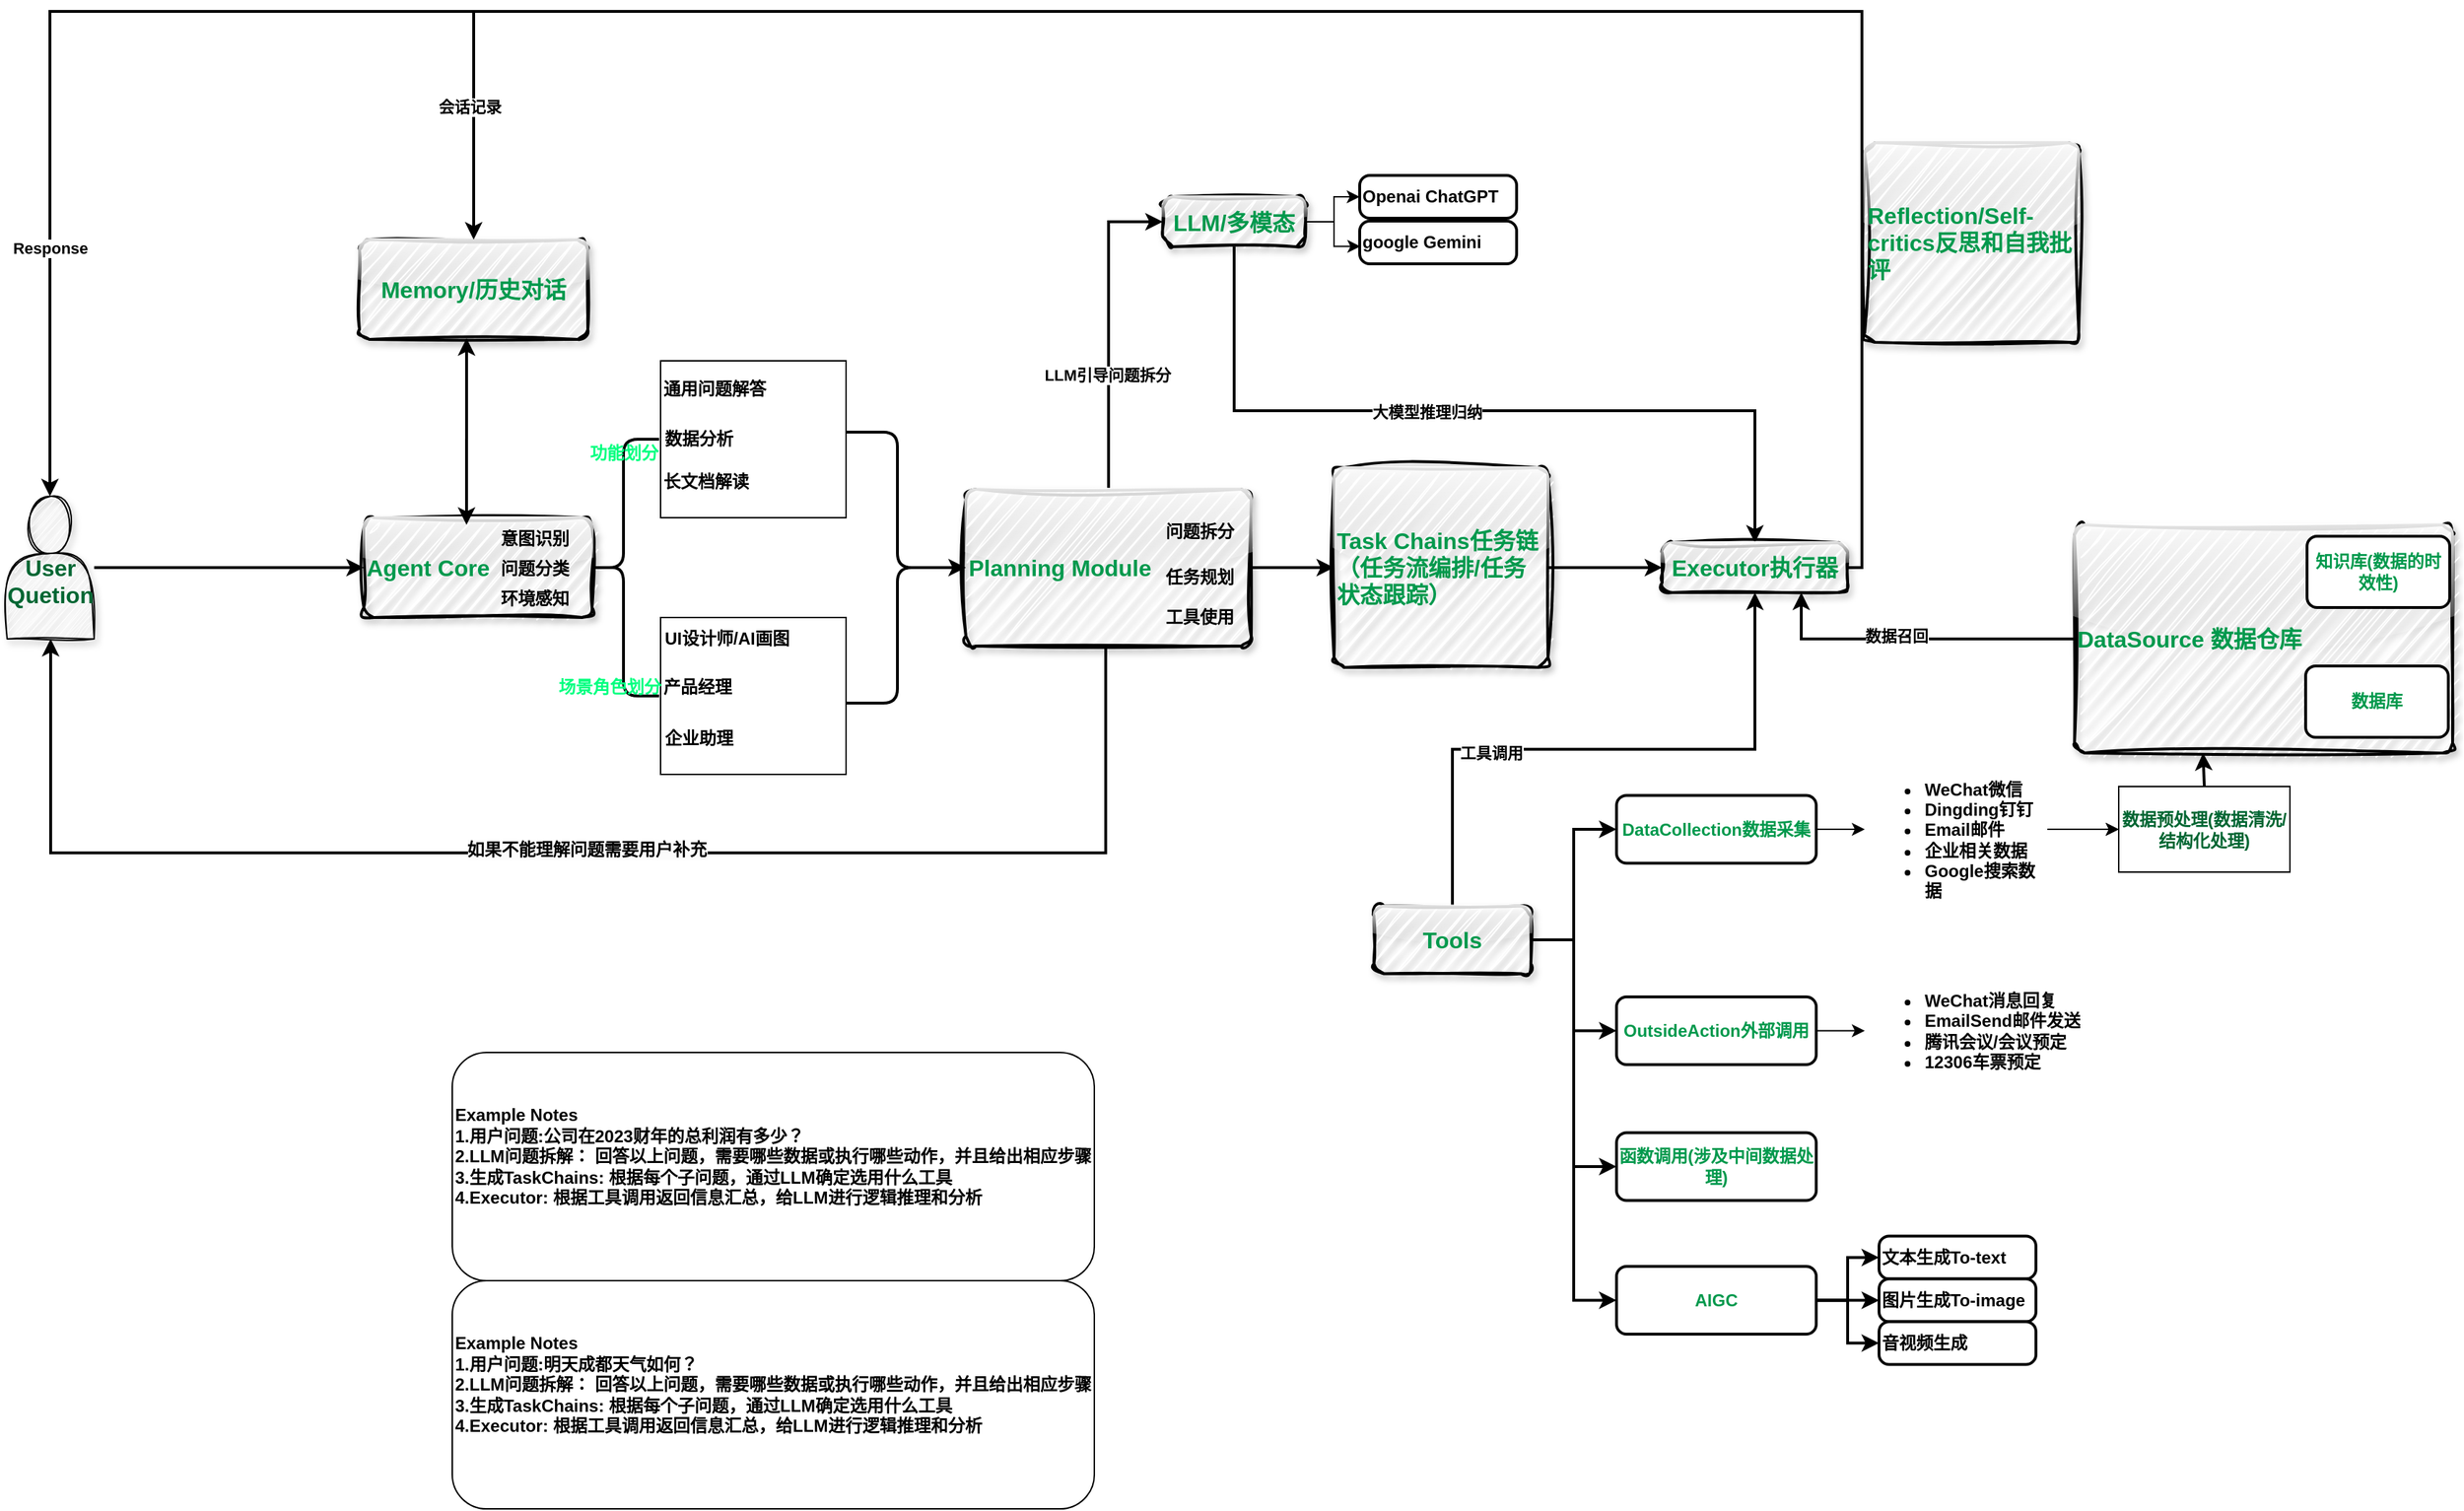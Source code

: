 <mxfile version="22.1.2" type="device">
  <diagram name="Page-1" id="74b105a0-9070-1c63-61bc-23e55f88626e">
    <mxGraphModel dx="2185" dy="1265" grid="1" gridSize="10" guides="1" tooltips="1" connect="1" arrows="1" fold="1" page="1" pageScale="1.5" pageWidth="1169" pageHeight="826" background="none" math="0" shadow="0">
      <root>
        <mxCell id="0" style=";html=1;" />
        <mxCell id="1" style=";html=1;" parent="0" />
        <mxCell id="GPkx3rv-vu-UmrElEh21-9" value="" style="ellipse;whiteSpace=wrap;html=1;align=center;aspect=fixed;fillColor=none;strokeColor=none;resizable=0;perimeter=centerPerimeter;rotatable=0;allowArrows=0;points=[];outlineConnect=1;" parent="1" vertex="1">
          <mxGeometry x="958" y="515" width="10" height="10" as="geometry" />
        </mxCell>
        <mxCell id="GPkx3rv-vu-UmrElEh21-54" style="edgeStyle=orthogonalEdgeStyle;rounded=0;orthogonalLoop=1;jettySize=auto;html=1;entryX=0;entryY=0.5;entryDx=0;entryDy=0;strokeWidth=2;" parent="1" source="GPkx3rv-vu-UmrElEh21-30" target="GPkx3rv-vu-UmrElEh21-31" edge="1">
          <mxGeometry relative="1" as="geometry" />
        </mxCell>
        <mxCell id="GPkx3rv-vu-UmrElEh21-30" value="&lt;font color=&quot;#006633&quot; style=&quot;font-size: 16px;&quot;&gt;&lt;b&gt;&lt;br&gt;User Quetion&lt;/b&gt;&lt;/font&gt;" style="shape=actor;whiteSpace=wrap;html=1;fillStyle=hachure;sketch=1;curveFitting=1;jiggle=2;shadow=1;" parent="1" vertex="1">
          <mxGeometry x="340" y="410" width="61" height="100" as="geometry" />
        </mxCell>
        <mxCell id="GPkx3rv-vu-UmrElEh21-31" value="&lt;b&gt;&lt;font style=&quot;font-size: 16px;&quot; color=&quot;#00994d&quot;&gt;Agent Core&lt;/font&gt;&lt;/b&gt;" style="rounded=1;whiteSpace=wrap;html=1;absoluteArcSize=1;arcSize=14;strokeWidth=2;align=left;shadow=1;glass=1;sketch=1;curveFitting=1;jiggle=2;gradientColor=none;fillStyle=hachure;" parent="1" vertex="1">
          <mxGeometry x="590" y="425" width="160" height="70" as="geometry" />
        </mxCell>
        <mxCell id="GPkx3rv-vu-UmrElEh21-35" value="&lt;b&gt;意图识别&lt;/b&gt;" style="text;html=1;strokeColor=none;fillColor=none;align=center;verticalAlign=middle;whiteSpace=wrap;rounded=0;" parent="1" vertex="1">
          <mxGeometry x="685" y="430" width="50" height="20" as="geometry" />
        </mxCell>
        <mxCell id="GPkx3rv-vu-UmrElEh21-37" value="&lt;b&gt;问题分类&lt;/b&gt;" style="text;html=1;strokeColor=none;fillColor=none;align=center;verticalAlign=middle;whiteSpace=wrap;rounded=0;" parent="1" vertex="1">
          <mxGeometry x="685" y="451" width="50" height="20" as="geometry" />
        </mxCell>
        <mxCell id="GPkx3rv-vu-UmrElEh21-46" value="" style="verticalLabelPosition=bottom;verticalAlign=top;html=1;shape=mxgraph.basic.rect;fillColor2=none;strokeWidth=1;size=20;indent=5;" parent="1" vertex="1">
          <mxGeometry x="798" y="315" width="130" height="110" as="geometry" />
        </mxCell>
        <mxCell id="GPkx3rv-vu-UmrElEh21-47" value="&lt;b&gt;通用问题解答&lt;/b&gt;" style="text;html=1;strokeColor=none;fillColor=none;align=left;verticalAlign=middle;whiteSpace=wrap;rounded=0;" parent="1" vertex="1">
          <mxGeometry x="798" y="320" width="90" height="30" as="geometry" />
        </mxCell>
        <mxCell id="GPkx3rv-vu-UmrElEh21-48" value="&lt;b&gt;数据分析&lt;/b&gt;" style="text;html=1;strokeColor=none;fillColor=none;align=left;verticalAlign=middle;whiteSpace=wrap;rounded=0;" parent="1" vertex="1">
          <mxGeometry x="799" y="355" width="90" height="30" as="geometry" />
        </mxCell>
        <mxCell id="GPkx3rv-vu-UmrElEh21-49" value="&lt;b&gt;长文档解读&lt;/b&gt;" style="text;html=1;strokeColor=none;fillColor=none;align=left;verticalAlign=middle;whiteSpace=wrap;rounded=0;" parent="1" vertex="1">
          <mxGeometry x="798" y="385" width="90" height="30" as="geometry" />
        </mxCell>
        <mxCell id="GPkx3rv-vu-UmrElEh21-50" value="" style="verticalLabelPosition=bottom;verticalAlign=top;html=1;shape=mxgraph.basic.rect;fillColor2=none;strokeWidth=1;size=20;indent=5;" parent="1" vertex="1">
          <mxGeometry x="798" y="495" width="130" height="110" as="geometry" />
        </mxCell>
        <mxCell id="GPkx3rv-vu-UmrElEh21-51" value="&lt;b&gt;UI设计师/AI画图&lt;/b&gt;" style="text;html=1;strokeColor=none;fillColor=none;align=left;verticalAlign=middle;whiteSpace=wrap;rounded=0;" parent="1" vertex="1">
          <mxGeometry x="799" y="495" width="90" height="30" as="geometry" />
        </mxCell>
        <mxCell id="GPkx3rv-vu-UmrElEh21-52" value="&lt;b&gt;产品经理&lt;/b&gt;" style="text;html=1;strokeColor=none;fillColor=none;align=left;verticalAlign=middle;whiteSpace=wrap;rounded=0;" parent="1" vertex="1">
          <mxGeometry x="798" y="528.75" width="90" height="30" as="geometry" />
        </mxCell>
        <mxCell id="GPkx3rv-vu-UmrElEh21-53" value="&lt;b&gt;企业助理&lt;/b&gt;" style="text;html=1;strokeColor=none;fillColor=none;align=left;verticalAlign=middle;whiteSpace=wrap;rounded=0;" parent="1" vertex="1">
          <mxGeometry x="799" y="565" width="90" height="30" as="geometry" />
        </mxCell>
        <mxCell id="GPkx3rv-vu-UmrElEh21-58" value="" style="shape=curlyBracket;whiteSpace=wrap;html=1;rounded=1;labelPosition=left;verticalLabelPosition=middle;align=right;verticalAlign=middle;strokeWidth=2;" parent="1" vertex="1">
          <mxGeometry x="747" y="370" width="50" height="180" as="geometry" />
        </mxCell>
        <mxCell id="GPkx3rv-vu-UmrElEh21-68" style="edgeStyle=orthogonalEdgeStyle;rounded=0;orthogonalLoop=1;jettySize=auto;html=1;exitX=0.1;exitY=0.5;exitDx=0;exitDy=0;exitPerimeter=0;entryX=0;entryY=0.5;entryDx=0;entryDy=0;strokeWidth=2;" parent="1" source="GPkx3rv-vu-UmrElEh21-60" target="GPkx3rv-vu-UmrElEh21-65" edge="1">
          <mxGeometry relative="1" as="geometry" />
        </mxCell>
        <mxCell id="GPkx3rv-vu-UmrElEh21-60" value="" style="shape=curlyBracket;whiteSpace=wrap;html=1;rounded=1;flipH=1;labelPosition=right;verticalLabelPosition=middle;align=left;verticalAlign=middle;strokeWidth=2;" parent="1" vertex="1">
          <mxGeometry x="928" y="365" width="72" height="190" as="geometry" />
        </mxCell>
        <mxCell id="GPkx3rv-vu-UmrElEh21-78" style="edgeStyle=orthogonalEdgeStyle;rounded=0;orthogonalLoop=1;jettySize=auto;html=1;exitX=1;exitY=0.5;exitDx=0;exitDy=0;entryX=0;entryY=0.5;entryDx=0;entryDy=0;strokeWidth=2;" parent="1" source="GPkx3rv-vu-UmrElEh21-65" target="GPkx3rv-vu-UmrElEh21-77" edge="1">
          <mxGeometry relative="1" as="geometry" />
        </mxCell>
        <mxCell id="GPkx3rv-vu-UmrElEh21-87" style="edgeStyle=orthogonalEdgeStyle;rounded=0;orthogonalLoop=1;jettySize=auto;html=1;exitX=0.5;exitY=0;exitDx=0;exitDy=0;entryX=0;entryY=0.5;entryDx=0;entryDy=0;strokeWidth=2;" parent="1" source="GPkx3rv-vu-UmrElEh21-65" target="GPkx3rv-vu-UmrElEh21-79" edge="1">
          <mxGeometry relative="1" as="geometry" />
        </mxCell>
        <mxCell id="GPkx3rv-vu-UmrElEh21-88" value="&lt;b&gt;LLM引导问题拆分&lt;/b&gt;" style="edgeLabel;html=1;align=center;verticalAlign=middle;resizable=0;points=[];" parent="GPkx3rv-vu-UmrElEh21-87" vertex="1" connectable="0">
          <mxGeometry x="-0.291" y="1" relative="1" as="geometry">
            <mxPoint as="offset" />
          </mxGeometry>
        </mxCell>
        <mxCell id="ScCKbRd86QigotnaiVYS-23" style="edgeStyle=orthogonalEdgeStyle;rounded=0;orthogonalLoop=1;jettySize=auto;html=1;entryX=0.5;entryY=1;entryDx=0;entryDy=0;strokeWidth=2;" parent="1" source="GPkx3rv-vu-UmrElEh21-65" target="GPkx3rv-vu-UmrElEh21-30" edge="1">
          <mxGeometry relative="1" as="geometry">
            <Array as="points">
              <mxPoint x="1110" y="660" />
              <mxPoint x="371" y="660" />
            </Array>
          </mxGeometry>
        </mxCell>
        <mxCell id="ScCKbRd86QigotnaiVYS-24" value="&lt;b style=&quot;border-color: var(--border-color); font-size: 12px; background-color: rgb(251, 251, 251);&quot;&gt;如果不能理解问题需要用户补充&lt;/b&gt;" style="edgeLabel;html=1;align=center;verticalAlign=middle;resizable=0;points=[];" parent="ScCKbRd86QigotnaiVYS-23" vertex="1" connectable="0">
          <mxGeometry x="-0.016" y="-2" relative="1" as="geometry">
            <mxPoint as="offset" />
          </mxGeometry>
        </mxCell>
        <mxCell id="GPkx3rv-vu-UmrElEh21-65" value="&lt;b&gt;&lt;font style=&quot;font-size: 16px;&quot; color=&quot;#00994d&quot;&gt;Planning Module&lt;/font&gt;&lt;/b&gt;" style="rounded=1;whiteSpace=wrap;html=1;absoluteArcSize=1;arcSize=14;strokeWidth=2;align=left;glass=1;sketch=1;curveFitting=1;jiggle=2;shadow=1;fillStyle=hachure;" parent="1" vertex="1">
          <mxGeometry x="1012" y="405" width="200" height="110" as="geometry" />
        </mxCell>
        <mxCell id="GPkx3rv-vu-UmrElEh21-66" value="&lt;b&gt;问题拆分&lt;/b&gt;" style="text;html=1;strokeColor=none;fillColor=none;align=left;verticalAlign=middle;whiteSpace=wrap;rounded=0;" parent="1" vertex="1">
          <mxGeometry x="1150" y="420" width="50" height="30" as="geometry" />
        </mxCell>
        <mxCell id="GPkx3rv-vu-UmrElEh21-67" value="&lt;b&gt;任务规划&lt;/b&gt;" style="text;html=1;strokeColor=none;fillColor=none;align=left;verticalAlign=middle;whiteSpace=wrap;rounded=0;" parent="1" vertex="1">
          <mxGeometry x="1150" y="452" width="50" height="30" as="geometry" />
        </mxCell>
        <mxCell id="GPkx3rv-vu-UmrElEh21-70" value="&lt;b&gt;&lt;font color=&quot;#00ff80&quot;&gt;功能划分&lt;/font&gt;&lt;/b&gt;" style="text;html=1;align=center;verticalAlign=middle;resizable=0;points=[];autosize=1;strokeColor=none;fillColor=none;" parent="1" vertex="1">
          <mxGeometry x="737" y="365" width="70" height="30" as="geometry" />
        </mxCell>
        <mxCell id="GPkx3rv-vu-UmrElEh21-72" value="&lt;font color=&quot;#00ff80&quot;&gt;&lt;b&gt;场景角色划分&lt;/b&gt;&lt;/font&gt;" style="text;html=1;align=center;verticalAlign=middle;resizable=0;points=[];autosize=1;strokeColor=none;fillColor=none;" parent="1" vertex="1">
          <mxGeometry x="712" y="528.75" width="100" height="30" as="geometry" />
        </mxCell>
        <mxCell id="GPkx3rv-vu-UmrElEh21-73" value="&lt;b&gt;&lt;font style=&quot;font-size: 16px;&quot; color=&quot;#00994d&quot;&gt;Memory/历史对话&lt;/font&gt;&lt;/b&gt;" style="rounded=1;whiteSpace=wrap;html=1;absoluteArcSize=1;arcSize=14;strokeWidth=2;align=center;sketch=1;curveFitting=1;jiggle=2;glass=1;shadow=1;fillStyle=hachure;" parent="1" vertex="1">
          <mxGeometry x="587" y="230" width="160" height="70" as="geometry" />
        </mxCell>
        <mxCell id="GPkx3rv-vu-UmrElEh21-75" value="" style="endArrow=classic;startArrow=classic;html=1;rounded=0;entryX=0.469;entryY=0.988;entryDx=0;entryDy=0;entryPerimeter=0;strokeWidth=2;" parent="1" target="GPkx3rv-vu-UmrElEh21-73" edge="1">
          <mxGeometry width="50" height="50" relative="1" as="geometry">
            <mxPoint x="662" y="430" as="sourcePoint" />
            <mxPoint x="680" y="300" as="targetPoint" />
          </mxGeometry>
        </mxCell>
        <mxCell id="GPkx3rv-vu-UmrElEh21-92" style="edgeStyle=orthogonalEdgeStyle;rounded=0;orthogonalLoop=1;jettySize=auto;html=1;entryX=0;entryY=0.5;entryDx=0;entryDy=0;strokeWidth=2;" parent="1" source="GPkx3rv-vu-UmrElEh21-77" target="GPkx3rv-vu-UmrElEh21-90" edge="1">
          <mxGeometry relative="1" as="geometry" />
        </mxCell>
        <mxCell id="GPkx3rv-vu-UmrElEh21-77" value="&lt;font size=&quot;1&quot; color=&quot;#00994d&quot;&gt;&lt;b style=&quot;font-size: 16px;&quot;&gt;Task Chains任务链（任务流编排/任务状态跟踪）&lt;/b&gt;&lt;/font&gt;" style="rounded=1;whiteSpace=wrap;html=1;absoluteArcSize=1;arcSize=14;strokeWidth=2;align=left;sketch=1;curveFitting=1;jiggle=2;glass=1;shadow=1;fillStyle=hachure;" parent="1" vertex="1">
          <mxGeometry x="1270" y="390" width="150" height="140" as="geometry" />
        </mxCell>
        <mxCell id="GPkx3rv-vu-UmrElEh21-122" style="edgeStyle=orthogonalEdgeStyle;rounded=0;orthogonalLoop=1;jettySize=auto;html=1;exitX=1;exitY=0.5;exitDx=0;exitDy=0;entryX=0;entryY=0.5;entryDx=0;entryDy=0;" parent="1" source="GPkx3rv-vu-UmrElEh21-79" target="GPkx3rv-vu-UmrElEh21-82" edge="1">
          <mxGeometry relative="1" as="geometry" />
        </mxCell>
        <mxCell id="GPkx3rv-vu-UmrElEh21-149" style="edgeStyle=orthogonalEdgeStyle;rounded=0;orthogonalLoop=1;jettySize=auto;html=1;entryX=0.5;entryY=0;entryDx=0;entryDy=0;strokeWidth=2;" parent="1" source="GPkx3rv-vu-UmrElEh21-79" target="GPkx3rv-vu-UmrElEh21-90" edge="1">
          <mxGeometry relative="1" as="geometry">
            <Array as="points">
              <mxPoint x="1200" y="350" />
              <mxPoint x="1565" y="350" />
            </Array>
          </mxGeometry>
        </mxCell>
        <mxCell id="GPkx3rv-vu-UmrElEh21-150" value="&lt;b&gt;大模型推理归纳&lt;/b&gt;" style="edgeLabel;html=1;align=center;verticalAlign=middle;resizable=0;points=[];" parent="GPkx3rv-vu-UmrElEh21-149" vertex="1" connectable="0">
          <mxGeometry x="-0.127" y="-1" relative="1" as="geometry">
            <mxPoint as="offset" />
          </mxGeometry>
        </mxCell>
        <mxCell id="GPkx3rv-vu-UmrElEh21-79" value="&lt;font size=&quot;1&quot; color=&quot;#00994d&quot;&gt;&lt;b style=&quot;font-size: 16px;&quot;&gt;LLM/多模态&lt;/b&gt;&lt;/font&gt;" style="rounded=1;whiteSpace=wrap;html=1;absoluteArcSize=1;arcSize=14;strokeWidth=2;align=center;sketch=1;curveFitting=1;jiggle=2;glass=1;shadow=1;fillStyle=hachure;" parent="1" vertex="1">
          <mxGeometry x="1150" y="200" width="100" height="35" as="geometry" />
        </mxCell>
        <mxCell id="GPkx3rv-vu-UmrElEh21-82" value="&lt;b&gt;Openai ChatGPT&lt;/b&gt;" style="rounded=1;whiteSpace=wrap;html=1;absoluteArcSize=1;arcSize=14;strokeWidth=2;align=left;" parent="1" vertex="1">
          <mxGeometry x="1288" y="185" width="110" height="30" as="geometry" />
        </mxCell>
        <mxCell id="GPkx3rv-vu-UmrElEh21-83" value="&lt;b&gt;google Gemini&lt;/b&gt;" style="rounded=1;whiteSpace=wrap;html=1;absoluteArcSize=1;arcSize=14;strokeWidth=2;align=left;" parent="1" vertex="1">
          <mxGeometry x="1288" y="217" width="110" height="30" as="geometry" />
        </mxCell>
        <mxCell id="ScCKbRd86QigotnaiVYS-7" style="edgeStyle=orthogonalEdgeStyle;rounded=0;orthogonalLoop=1;jettySize=auto;html=1;entryX=0.5;entryY=0;entryDx=0;entryDy=0;strokeWidth=2;" parent="1" source="GPkx3rv-vu-UmrElEh21-90" target="GPkx3rv-vu-UmrElEh21-30" edge="1">
          <mxGeometry relative="1" as="geometry">
            <mxPoint x="1740" y="10" as="targetPoint" />
            <Array as="points">
              <mxPoint x="1640" y="460" />
              <mxPoint x="1640" y="70" />
              <mxPoint x="370" y="70" />
              <mxPoint x="370" y="410" />
            </Array>
          </mxGeometry>
        </mxCell>
        <mxCell id="ScCKbRd86QigotnaiVYS-10" value="&lt;b&gt;Response&lt;/b&gt;" style="edgeLabel;html=1;align=center;verticalAlign=middle;resizable=0;points=[];" parent="ScCKbRd86QigotnaiVYS-7" vertex="1" connectable="0">
          <mxGeometry x="0.826" relative="1" as="geometry">
            <mxPoint as="offset" />
          </mxGeometry>
        </mxCell>
        <mxCell id="ScCKbRd86QigotnaiVYS-8" style="edgeStyle=orthogonalEdgeStyle;rounded=0;orthogonalLoop=1;jettySize=auto;html=1;exitX=1;exitY=0.5;exitDx=0;exitDy=0;entryX=0.5;entryY=0;entryDx=0;entryDy=0;strokeWidth=2;" parent="1" source="GPkx3rv-vu-UmrElEh21-90" target="GPkx3rv-vu-UmrElEh21-73" edge="1">
          <mxGeometry relative="1" as="geometry">
            <Array as="points">
              <mxPoint x="1640" y="460" />
              <mxPoint x="1640" y="70" />
              <mxPoint x="667" y="70" />
            </Array>
          </mxGeometry>
        </mxCell>
        <mxCell id="ScCKbRd86QigotnaiVYS-9" value="&lt;b&gt;会话记录&lt;/b&gt;" style="edgeLabel;html=1;align=center;verticalAlign=middle;resizable=0;points=[];" parent="ScCKbRd86QigotnaiVYS-8" vertex="1" connectable="0">
          <mxGeometry x="0.878" y="-3" relative="1" as="geometry">
            <mxPoint as="offset" />
          </mxGeometry>
        </mxCell>
        <mxCell id="GPkx3rv-vu-UmrElEh21-90" value="&lt;font size=&quot;1&quot; color=&quot;#00994d&quot;&gt;&lt;b style=&quot;font-size: 16px;&quot;&gt;Executor执行器&lt;/b&gt;&lt;/font&gt;" style="rounded=1;whiteSpace=wrap;html=1;absoluteArcSize=1;arcSize=14;strokeWidth=2;align=center;sketch=1;curveFitting=1;jiggle=2;glass=1;shadow=1;fillStyle=hachure;" parent="1" vertex="1">
          <mxGeometry x="1500" y="442.5" width="130" height="35" as="geometry" />
        </mxCell>
        <mxCell id="ScCKbRd86QigotnaiVYS-3" style="edgeStyle=orthogonalEdgeStyle;rounded=0;orthogonalLoop=1;jettySize=auto;html=1;entryX=0.75;entryY=1;entryDx=0;entryDy=0;strokeWidth=2;" parent="1" source="GPkx3rv-vu-UmrElEh21-94" target="GPkx3rv-vu-UmrElEh21-90" edge="1">
          <mxGeometry relative="1" as="geometry" />
        </mxCell>
        <mxCell id="ScCKbRd86QigotnaiVYS-4" value="&lt;b&gt;数据召回&lt;/b&gt;" style="edgeLabel;html=1;align=center;verticalAlign=middle;resizable=0;points=[];" parent="ScCKbRd86QigotnaiVYS-3" vertex="1" connectable="0">
          <mxGeometry x="0.122" y="-2" relative="1" as="geometry">
            <mxPoint as="offset" />
          </mxGeometry>
        </mxCell>
        <mxCell id="GPkx3rv-vu-UmrElEh21-94" value="&lt;font size=&quot;1&quot; color=&quot;#00994d&quot;&gt;&lt;b style=&quot;font-size: 16px;&quot;&gt;DataSource 数据仓库&lt;/b&gt;&lt;/font&gt;" style="rounded=1;whiteSpace=wrap;html=1;absoluteArcSize=1;arcSize=14;strokeWidth=2;align=left;glass=1;sketch=1;curveFitting=1;jiggle=2;shadow=1;fillColor=default;fillStyle=hachure;" parent="1" vertex="1">
          <mxGeometry x="1789" y="430" width="265" height="160" as="geometry" />
        </mxCell>
        <mxCell id="GPkx3rv-vu-UmrElEh21-96" value="&lt;font color=&quot;#00994d&quot;&gt;&lt;b&gt;知识库(数据的时效性)&lt;/b&gt;&lt;/font&gt;" style="rounded=1;whiteSpace=wrap;html=1;absoluteArcSize=1;arcSize=14;strokeWidth=2;align=center;" parent="1" vertex="1">
          <mxGeometry x="1952" y="438" width="100" height="50" as="geometry" />
        </mxCell>
        <mxCell id="GPkx3rv-vu-UmrElEh21-97" value="&lt;font color=&quot;#00994d&quot;&gt;&lt;b&gt;数据库&lt;/b&gt;&lt;/font&gt;" style="rounded=1;whiteSpace=wrap;html=1;absoluteArcSize=1;arcSize=14;strokeWidth=2;align=center;" parent="1" vertex="1">
          <mxGeometry x="1951" y="529" width="100" height="50" as="geometry" />
        </mxCell>
        <mxCell id="GPkx3rv-vu-UmrElEh21-127" style="edgeStyle=orthogonalEdgeStyle;rounded=0;orthogonalLoop=1;jettySize=auto;html=1;exitX=1;exitY=0.5;exitDx=0;exitDy=0;entryX=0;entryY=0.5;entryDx=0;entryDy=0;strokeWidth=2;" parent="1" source="GPkx3rv-vu-UmrElEh21-98" target="GPkx3rv-vu-UmrElEh21-99" edge="1">
          <mxGeometry relative="1" as="geometry" />
        </mxCell>
        <mxCell id="GPkx3rv-vu-UmrElEh21-128" style="edgeStyle=orthogonalEdgeStyle;rounded=0;orthogonalLoop=1;jettySize=auto;html=1;entryX=0;entryY=0.5;entryDx=0;entryDy=0;strokeWidth=2;" parent="1" source="GPkx3rv-vu-UmrElEh21-98" target="GPkx3rv-vu-UmrElEh21-109" edge="1">
          <mxGeometry relative="1" as="geometry" />
        </mxCell>
        <mxCell id="GPkx3rv-vu-UmrElEh21-147" style="edgeStyle=orthogonalEdgeStyle;rounded=0;orthogonalLoop=1;jettySize=auto;html=1;exitX=0.5;exitY=0;exitDx=0;exitDy=0;entryX=0.5;entryY=1;entryDx=0;entryDy=0;strokeWidth=2;" parent="1" source="GPkx3rv-vu-UmrElEh21-98" target="GPkx3rv-vu-UmrElEh21-90" edge="1">
          <mxGeometry relative="1" as="geometry" />
        </mxCell>
        <mxCell id="GPkx3rv-vu-UmrElEh21-148" value="&lt;b&gt;工具调用&lt;/b&gt;" style="edgeLabel;html=1;align=center;verticalAlign=middle;resizable=0;points=[];" parent="GPkx3rv-vu-UmrElEh21-147" vertex="1" connectable="0">
          <mxGeometry x="-0.366" y="-2" relative="1" as="geometry">
            <mxPoint as="offset" />
          </mxGeometry>
        </mxCell>
        <mxCell id="ScCKbRd86QigotnaiVYS-2" style="edgeStyle=orthogonalEdgeStyle;rounded=0;orthogonalLoop=1;jettySize=auto;html=1;entryX=0;entryY=0.5;entryDx=0;entryDy=0;strokeWidth=2;" parent="1" source="GPkx3rv-vu-UmrElEh21-98" target="ScCKbRd86QigotnaiVYS-1" edge="1">
          <mxGeometry relative="1" as="geometry" />
        </mxCell>
        <mxCell id="ScCKbRd86QigotnaiVYS-12" style="edgeStyle=orthogonalEdgeStyle;rounded=0;orthogonalLoop=1;jettySize=auto;html=1;entryX=0;entryY=0.5;entryDx=0;entryDy=0;strokeWidth=2;" parent="1" source="GPkx3rv-vu-UmrElEh21-98" target="ScCKbRd86QigotnaiVYS-11" edge="1">
          <mxGeometry relative="1" as="geometry" />
        </mxCell>
        <mxCell id="GPkx3rv-vu-UmrElEh21-98" value="&lt;font size=&quot;1&quot; color=&quot;#00994d&quot;&gt;&lt;b style=&quot;font-size: 16px;&quot;&gt;Tools&lt;/b&gt;&lt;/font&gt;" style="rounded=1;whiteSpace=wrap;html=1;absoluteArcSize=1;arcSize=14;strokeWidth=2;align=center;glass=1;sketch=1;curveFitting=1;jiggle=2;shadow=1;fillStyle=hachure;" parent="1" vertex="1">
          <mxGeometry x="1298" y="697.25" width="110" height="47.5" as="geometry" />
        </mxCell>
        <mxCell id="GPkx3rv-vu-UmrElEh21-126" style="edgeStyle=orthogonalEdgeStyle;rounded=0;orthogonalLoop=1;jettySize=auto;html=1;" parent="1" source="GPkx3rv-vu-UmrElEh21-99" target="GPkx3rv-vu-UmrElEh21-105" edge="1">
          <mxGeometry relative="1" as="geometry" />
        </mxCell>
        <mxCell id="GPkx3rv-vu-UmrElEh21-99" value="&lt;font color=&quot;#00994d&quot;&gt;&lt;b&gt;DataCollection数据采集&lt;/b&gt;&lt;/font&gt;" style="rounded=1;whiteSpace=wrap;html=1;absoluteArcSize=1;arcSize=14;strokeWidth=2;align=center;" parent="1" vertex="1">
          <mxGeometry x="1468" y="619.75" width="140" height="47.5" as="geometry" />
        </mxCell>
        <mxCell id="GPkx3rv-vu-UmrElEh21-134" value="" style="edgeStyle=orthogonalEdgeStyle;rounded=0;orthogonalLoop=1;jettySize=auto;html=1;" parent="1" source="GPkx3rv-vu-UmrElEh21-105" target="GPkx3rv-vu-UmrElEh21-133" edge="1">
          <mxGeometry relative="1" as="geometry" />
        </mxCell>
        <mxCell id="GPkx3rv-vu-UmrElEh21-135" value="" style="edgeStyle=orthogonalEdgeStyle;rounded=0;orthogonalLoop=1;jettySize=auto;html=1;" parent="1" source="GPkx3rv-vu-UmrElEh21-105" target="GPkx3rv-vu-UmrElEh21-133" edge="1">
          <mxGeometry relative="1" as="geometry" />
        </mxCell>
        <mxCell id="GPkx3rv-vu-UmrElEh21-105" value="&lt;ul&gt;&lt;li&gt;&lt;b&gt;WeChat微信&lt;/b&gt;&lt;/li&gt;&lt;li&gt;&lt;b&gt;Dingding钉钉&lt;/b&gt;&lt;/li&gt;&lt;li&gt;&lt;b&gt;Email邮件&lt;/b&gt;&lt;/li&gt;&lt;li&gt;&lt;b&gt;企业相关数据&lt;/b&gt;&lt;/li&gt;&lt;li&gt;&lt;b&gt;Google搜索数据&lt;/b&gt;&lt;/li&gt;&lt;/ul&gt;" style="text;strokeColor=none;fillColor=none;html=1;whiteSpace=wrap;verticalAlign=middle;overflow=hidden;" parent="1" vertex="1">
          <mxGeometry x="1642" y="593.5" width="128" height="100" as="geometry" />
        </mxCell>
        <mxCell id="GPkx3rv-vu-UmrElEh21-138" style="edgeStyle=orthogonalEdgeStyle;rounded=0;orthogonalLoop=1;jettySize=auto;html=1;exitX=1;exitY=0.5;exitDx=0;exitDy=0;entryX=0;entryY=0.5;entryDx=0;entryDy=0;" parent="1" source="GPkx3rv-vu-UmrElEh21-109" target="GPkx3rv-vu-UmrElEh21-137" edge="1">
          <mxGeometry relative="1" as="geometry" />
        </mxCell>
        <mxCell id="GPkx3rv-vu-UmrElEh21-109" value="&lt;font color=&quot;#00994d&quot;&gt;&lt;b&gt;OutsideAction外部调用&lt;/b&gt;&lt;/font&gt;" style="rounded=1;whiteSpace=wrap;html=1;absoluteArcSize=1;arcSize=14;strokeWidth=2;align=center;" parent="1" vertex="1">
          <mxGeometry x="1468" y="760.99" width="140" height="47.5" as="geometry" />
        </mxCell>
        <mxCell id="GPkx3rv-vu-UmrElEh21-123" style="edgeStyle=orthogonalEdgeStyle;rounded=0;orthogonalLoop=1;jettySize=auto;html=1;entryX=0.004;entryY=0.593;entryDx=0;entryDy=0;entryPerimeter=0;" parent="1" source="GPkx3rv-vu-UmrElEh21-79" target="GPkx3rv-vu-UmrElEh21-83" edge="1">
          <mxGeometry relative="1" as="geometry" />
        </mxCell>
        <mxCell id="GPkx3rv-vu-UmrElEh21-133" value="&lt;b&gt;&lt;font color=&quot;#006633&quot;&gt;数据预处理(数据清洗/结构化处理)&lt;/font&gt;&lt;/b&gt;" style="whiteSpace=wrap;html=1;" parent="1" vertex="1">
          <mxGeometry x="1820" y="613.5" width="120" height="60" as="geometry" />
        </mxCell>
        <mxCell id="GPkx3rv-vu-UmrElEh21-137" value="&lt;ul&gt;&lt;li&gt;&lt;b&gt;WeChat消息回复&lt;/b&gt;&lt;/li&gt;&lt;li&gt;&lt;b&gt;EmailSend邮件发送&lt;/b&gt;&lt;/li&gt;&lt;li&gt;&lt;b&gt;腾讯会议/会议预定&lt;/b&gt;&lt;/li&gt;&lt;li&gt;&lt;b&gt;12306车票预定&lt;/b&gt;&lt;/li&gt;&lt;/ul&gt;" style="text;strokeColor=none;fillColor=none;html=1;whiteSpace=wrap;verticalAlign=middle;overflow=hidden;" parent="1" vertex="1">
          <mxGeometry x="1642" y="737.87" width="170" height="93.75" as="geometry" />
        </mxCell>
        <mxCell id="GPkx3rv-vu-UmrElEh21-140" style="edgeStyle=orthogonalEdgeStyle;rounded=0;orthogonalLoop=1;jettySize=auto;html=1;exitX=0.5;exitY=0;exitDx=0;exitDy=0;entryX=0.34;entryY=1;entryDx=0;entryDy=0;entryPerimeter=0;strokeWidth=2;" parent="1" source="GPkx3rv-vu-UmrElEh21-133" target="GPkx3rv-vu-UmrElEh21-94" edge="1">
          <mxGeometry relative="1" as="geometry" />
        </mxCell>
        <mxCell id="GPkx3rv-vu-UmrElEh21-153" value="&lt;div style=&quot;border-color: var(--border-color); text-align: left;&quot;&gt;&lt;b&gt;Example Notes&lt;/b&gt;&lt;/div&gt;&lt;div style=&quot;border-color: var(--border-color); text-align: left;&quot;&gt;&lt;b&gt;1.用户问题:公司在2023财年的总利润有多少？&lt;br style=&quot;border-color: var(--border-color);&quot;&gt;2.LLM问题拆解： 回答以上问题，需要哪些数据或执行哪些动作，并且给出相应步骤&lt;/b&gt;&lt;/div&gt;&lt;div style=&quot;border-color: var(--border-color); text-align: left;&quot;&gt;&lt;span style=&quot;border-color: var(--border-color); background-color: initial;&quot;&gt;&lt;b&gt;3.生成TaskChains: 根据每个子问题，通过LLM确定选用什么工具&lt;/b&gt;&lt;/span&gt;&lt;/div&gt;&lt;div style=&quot;border-color: var(--border-color); text-align: left;&quot;&gt;&lt;span style=&quot;border-color: var(--border-color); background-color: initial;&quot;&gt;&lt;b&gt;4.Executor: 根据工具调用返回信息汇总，给LLM进行逻辑推理和分析&lt;/b&gt;&lt;/span&gt;&lt;/div&gt;&lt;div&gt;&lt;span style=&quot;border-color: var(--border-color); background-color: initial;&quot;&gt;&lt;br&gt;&lt;/span&gt;&lt;/div&gt;" style="rounded=1;whiteSpace=wrap;html=1;" parent="1" vertex="1">
          <mxGeometry x="652" y="800" width="450" height="160" as="geometry" />
        </mxCell>
        <mxCell id="ScCKbRd86QigotnaiVYS-1" value="&lt;font color=&quot;#00994d&quot;&gt;&lt;b&gt;函数调用(涉及中间数据处理)&lt;/b&gt;&lt;/font&gt;" style="rounded=1;whiteSpace=wrap;html=1;absoluteArcSize=1;arcSize=14;strokeWidth=2;align=center;" parent="1" vertex="1">
          <mxGeometry x="1468" y="856.25" width="140" height="47.5" as="geometry" />
        </mxCell>
        <mxCell id="ScCKbRd86QigotnaiVYS-16" style="edgeStyle=orthogonalEdgeStyle;rounded=0;orthogonalLoop=1;jettySize=auto;html=1;entryX=0;entryY=0.5;entryDx=0;entryDy=0;strokeWidth=2;" parent="1" source="ScCKbRd86QigotnaiVYS-11" target="ScCKbRd86QigotnaiVYS-13" edge="1">
          <mxGeometry relative="1" as="geometry" />
        </mxCell>
        <mxCell id="ScCKbRd86QigotnaiVYS-17" style="edgeStyle=orthogonalEdgeStyle;rounded=0;orthogonalLoop=1;jettySize=auto;html=1;strokeWidth=2;" parent="1" source="ScCKbRd86QigotnaiVYS-11" target="ScCKbRd86QigotnaiVYS-14" edge="1">
          <mxGeometry relative="1" as="geometry" />
        </mxCell>
        <mxCell id="ScCKbRd86QigotnaiVYS-18" style="edgeStyle=orthogonalEdgeStyle;rounded=0;orthogonalLoop=1;jettySize=auto;html=1;entryX=0;entryY=0.5;entryDx=0;entryDy=0;strokeWidth=2;" parent="1" source="ScCKbRd86QigotnaiVYS-11" target="ScCKbRd86QigotnaiVYS-15" edge="1">
          <mxGeometry relative="1" as="geometry" />
        </mxCell>
        <mxCell id="ScCKbRd86QigotnaiVYS-11" value="&lt;font color=&quot;#00994d&quot;&gt;&lt;b&gt;AIGC&lt;/b&gt;&lt;/font&gt;" style="rounded=1;whiteSpace=wrap;html=1;absoluteArcSize=1;arcSize=14;strokeWidth=2;align=center;" parent="1" vertex="1">
          <mxGeometry x="1468" y="950" width="140" height="47.5" as="geometry" />
        </mxCell>
        <mxCell id="ScCKbRd86QigotnaiVYS-13" value="&lt;b style=&quot;&quot;&gt;文本生成To-text&lt;/b&gt;" style="rounded=1;whiteSpace=wrap;html=1;absoluteArcSize=1;arcSize=14;strokeWidth=2;align=left;" parent="1" vertex="1">
          <mxGeometry x="1652" y="928.75" width="110" height="30" as="geometry" />
        </mxCell>
        <mxCell id="ScCKbRd86QigotnaiVYS-14" value="&lt;b&gt;图片生成To-image&lt;/b&gt;" style="rounded=1;whiteSpace=wrap;html=1;absoluteArcSize=1;arcSize=14;strokeWidth=2;align=left;" parent="1" vertex="1">
          <mxGeometry x="1652" y="958.75" width="110" height="30" as="geometry" />
        </mxCell>
        <mxCell id="ScCKbRd86QigotnaiVYS-15" value="&lt;b&gt;音视频生成&lt;/b&gt;" style="rounded=1;whiteSpace=wrap;html=1;absoluteArcSize=1;arcSize=14;strokeWidth=2;align=left;" parent="1" vertex="1">
          <mxGeometry x="1652" y="988.75" width="110" height="30" as="geometry" />
        </mxCell>
        <mxCell id="ScCKbRd86QigotnaiVYS-19" value="&lt;div style=&quot;border-color: var(--border-color); text-align: left;&quot;&gt;&lt;b&gt;Example Notes&lt;/b&gt;&lt;/div&gt;&lt;div style=&quot;border-color: var(--border-color); text-align: left;&quot;&gt;&lt;b&gt;1.用户问题:明天成都天气如何？&lt;br style=&quot;border-color: var(--border-color);&quot;&gt;2.LLM问题拆解： 回答以上问题，需要哪些数据或执行哪些动作，并且给出相应步骤&lt;/b&gt;&lt;/div&gt;&lt;div style=&quot;border-color: var(--border-color); text-align: left;&quot;&gt;&lt;span style=&quot;border-color: var(--border-color); background-color: initial;&quot;&gt;&lt;b&gt;3.生成TaskChains: 根据每个子问题，通过LLM确定选用什么工具&lt;/b&gt;&lt;/span&gt;&lt;/div&gt;&lt;div style=&quot;border-color: var(--border-color); text-align: left;&quot;&gt;&lt;span style=&quot;border-color: var(--border-color); background-color: initial;&quot;&gt;&lt;b&gt;4.Executor: 根据工具调用返回信息汇总，给LLM进行逻辑推理和分析&lt;/b&gt;&lt;/span&gt;&lt;/div&gt;&lt;div&gt;&lt;span style=&quot;border-color: var(--border-color); background-color: initial;&quot;&gt;&lt;br&gt;&lt;/span&gt;&lt;/div&gt;" style="rounded=1;whiteSpace=wrap;html=1;" parent="1" vertex="1">
          <mxGeometry x="652" y="960" width="450" height="160" as="geometry" />
        </mxCell>
        <mxCell id="ScCKbRd86QigotnaiVYS-20" value="&lt;b&gt;工具使用&lt;/b&gt;" style="text;html=1;strokeColor=none;fillColor=none;align=left;verticalAlign=middle;whiteSpace=wrap;rounded=0;" parent="1" vertex="1">
          <mxGeometry x="1150" y="480" width="50" height="30" as="geometry" />
        </mxCell>
        <mxCell id="ScCKbRd86QigotnaiVYS-25" value="&lt;b&gt;环境感知&lt;/b&gt;" style="text;html=1;strokeColor=none;fillColor=none;align=center;verticalAlign=middle;whiteSpace=wrap;rounded=0;" parent="1" vertex="1">
          <mxGeometry x="685" y="472" width="50" height="20" as="geometry" />
        </mxCell>
        <mxCell id="ScCKbRd86QigotnaiVYS-27" value="&lt;font color=&quot;#00994d&quot;&gt;&lt;span style=&quot;font-size: 16px;&quot;&gt;&lt;b&gt;Reflection/Self-critics反思和自我批评&lt;/b&gt;&lt;/span&gt;&lt;/font&gt;" style="rounded=1;whiteSpace=wrap;html=1;absoluteArcSize=1;arcSize=14;strokeWidth=2;align=left;sketch=1;curveFitting=1;jiggle=2;glass=1;shadow=1;fillStyle=hachure;" parent="1" vertex="1">
          <mxGeometry x="1642" y="162" width="150" height="140" as="geometry" />
        </mxCell>
      </root>
    </mxGraphModel>
  </diagram>
</mxfile>
